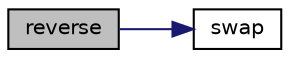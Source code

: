 digraph "reverse"
{
 // LATEX_PDF_SIZE
  edge [fontname="Helvetica",fontsize="10",labelfontname="Helvetica",labelfontsize="10"];
  node [fontname="Helvetica",fontsize="10",shape=record];
  rankdir="LR";
  Node1 [label="reverse",height=0.2,width=0.4,color="black", fillcolor="grey75", style="filled", fontcolor="black",tooltip="Reverse buffer[i..j] - auxiliar function for itoa()"];
  Node1 -> Node2 [color="midnightblue",fontsize="10",style="solid",fontname="Helvetica"];
  Node2 [label="swap",height=0.2,width=0.4,color="black", fillcolor="white", style="filled",URL="$sentences_8c.html#a5caa2956a259c15d67de63fcddff3e57",tooltip="Swap two chars."];
}
